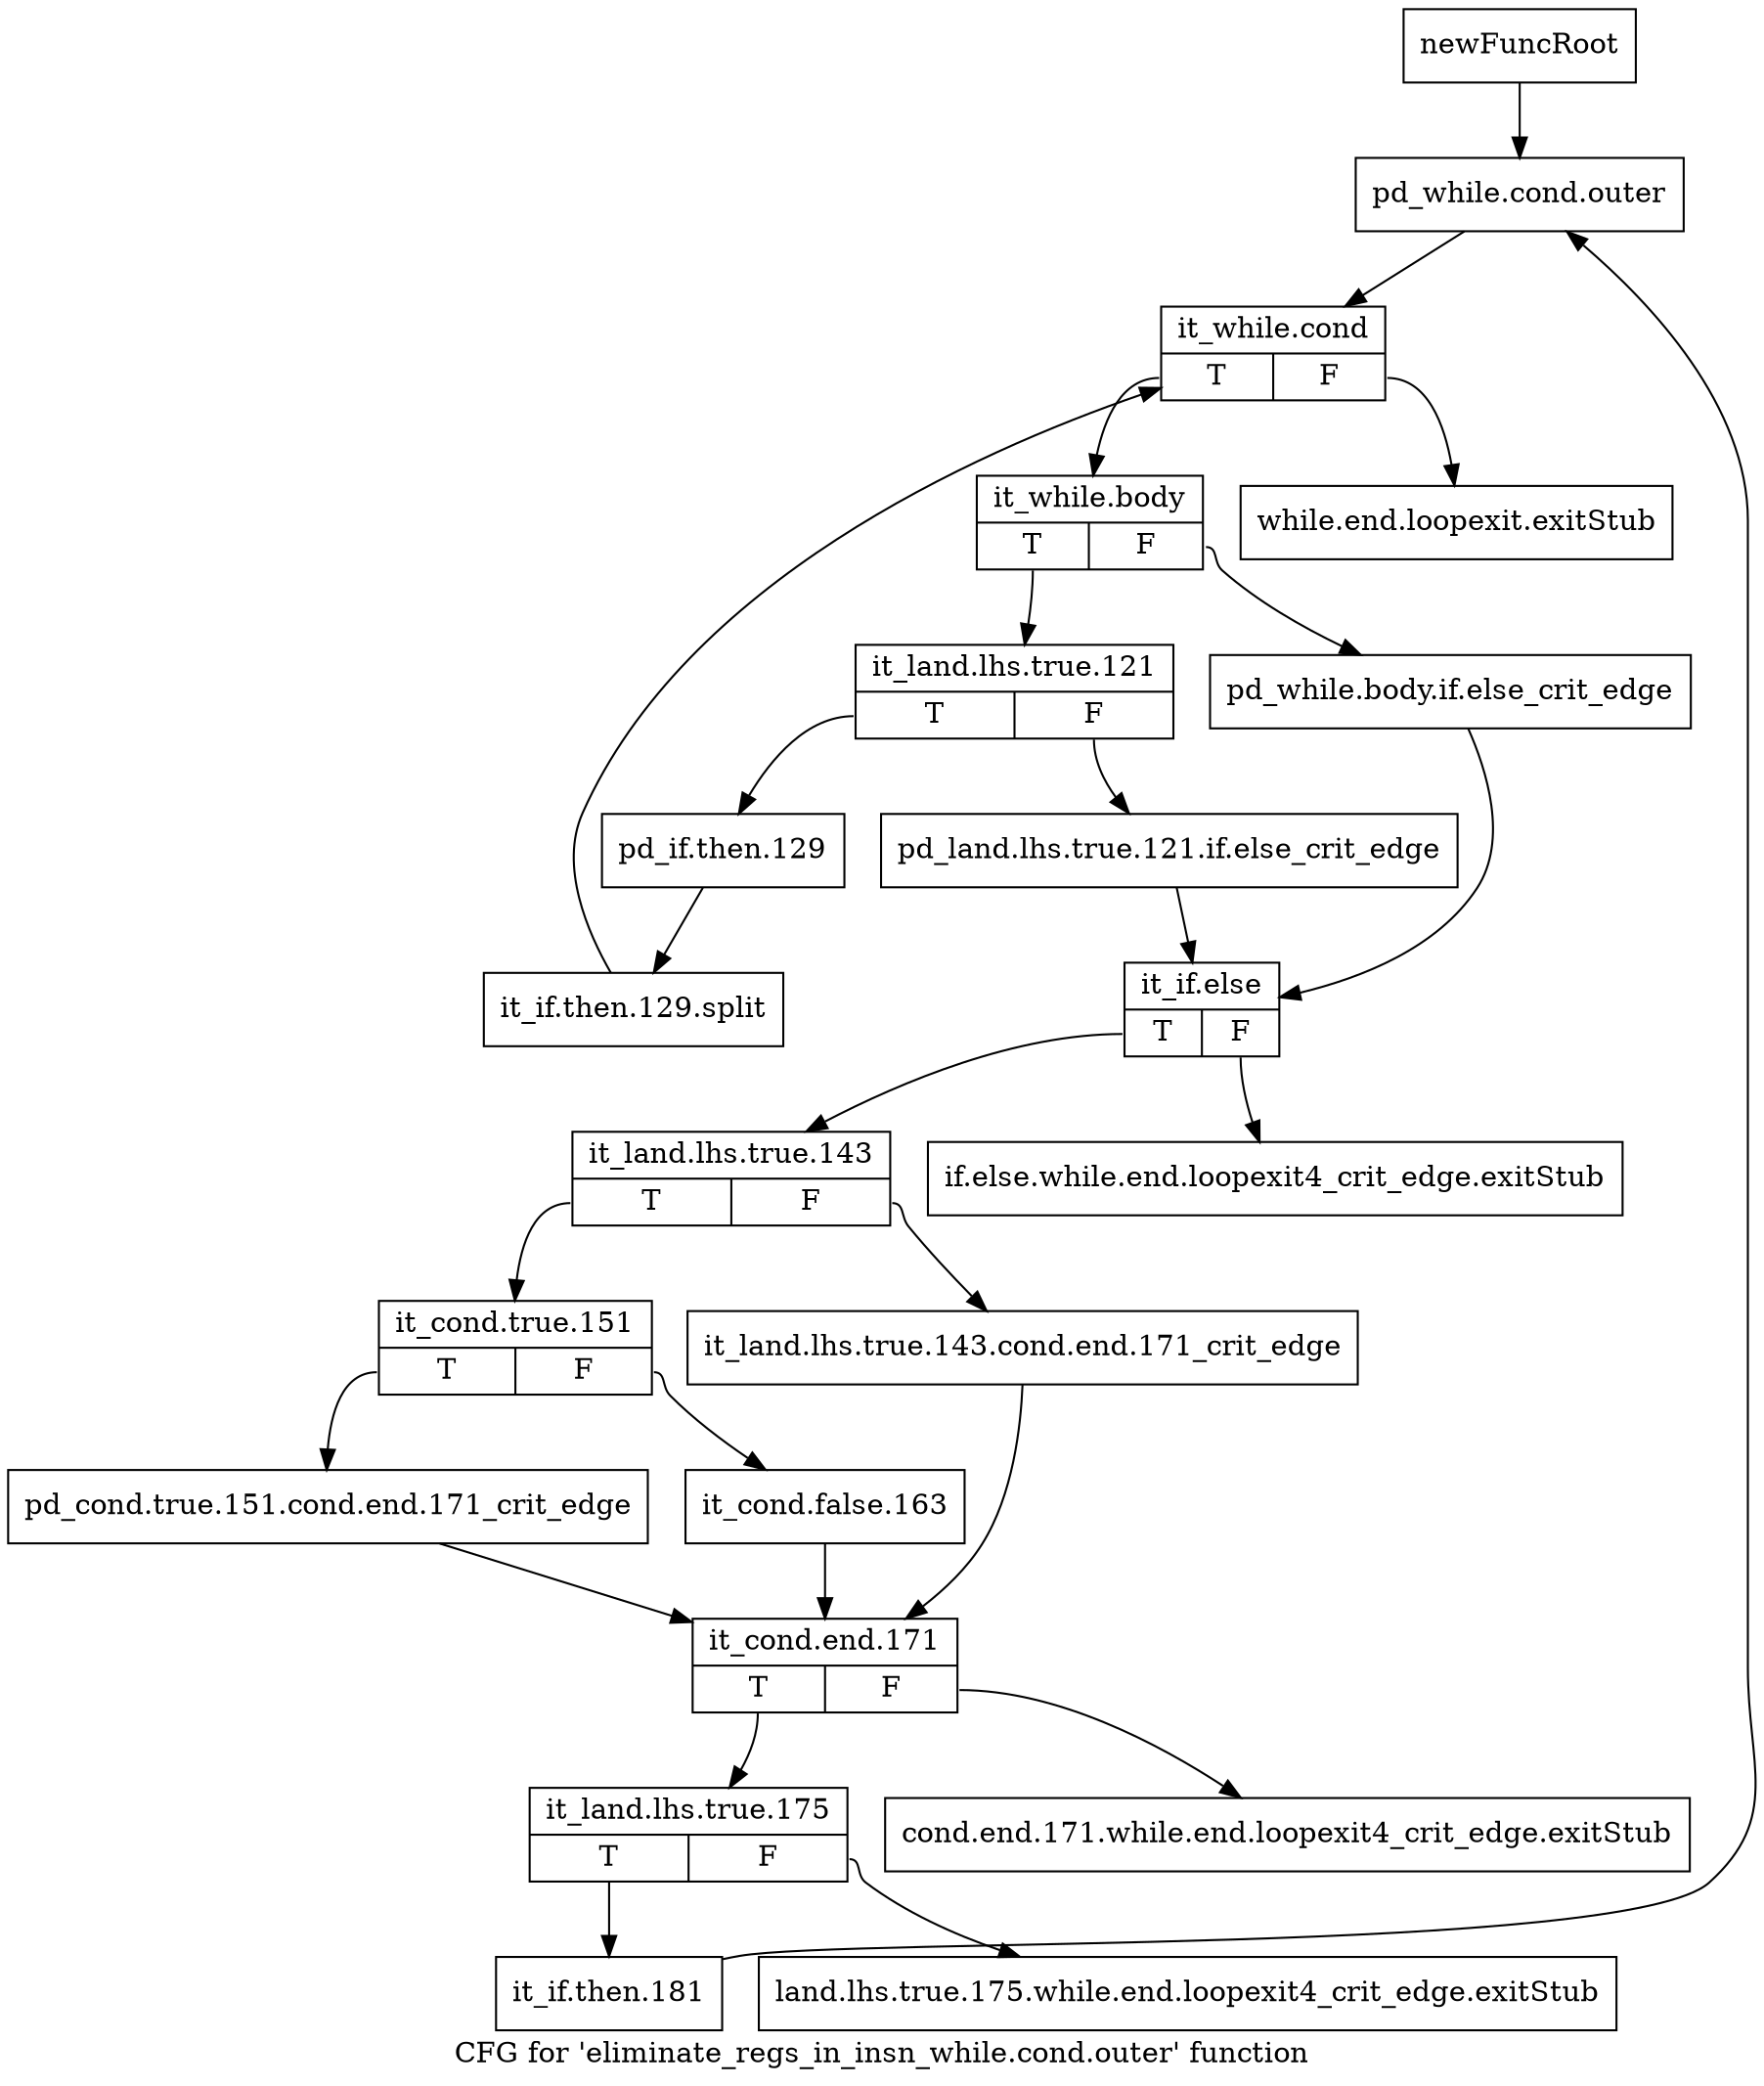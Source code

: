 digraph "CFG for 'eliminate_regs_in_insn_while.cond.outer' function" {
	label="CFG for 'eliminate_regs_in_insn_while.cond.outer' function";

	Node0xbea8be0 [shape=record,label="{newFuncRoot}"];
	Node0xbea8be0 -> Node0xbea8d70;
	Node0xbea8c30 [shape=record,label="{while.end.loopexit.exitStub}"];
	Node0xbea8c80 [shape=record,label="{if.else.while.end.loopexit4_crit_edge.exitStub}"];
	Node0xbea8cd0 [shape=record,label="{cond.end.171.while.end.loopexit4_crit_edge.exitStub}"];
	Node0xbea8d20 [shape=record,label="{land.lhs.true.175.while.end.loopexit4_crit_edge.exitStub}"];
	Node0xbea8d70 [shape=record,label="{pd_while.cond.outer}"];
	Node0xbea8d70 -> Node0xbea8dc0;
	Node0xbea8dc0 [shape=record,label="{it_while.cond|{<s0>T|<s1>F}}"];
	Node0xbea8dc0:s0 -> Node0xbea9f90;
	Node0xbea8dc0:s1 -> Node0xbea8c30;
	Node0xbea9f90 [shape=record,label="{it_while.body|{<s0>T|<s1>F}}"];
	Node0xbea9f90:s0 -> Node0xbeaa030;
	Node0xbea9f90:s1 -> Node0xbea9fe0;
	Node0xbea9fe0 [shape=record,label="{pd_while.body.if.else_crit_edge}"];
	Node0xbea9fe0 -> Node0xbeaa0d0;
	Node0xbeaa030 [shape=record,label="{it_land.lhs.true.121|{<s0>T|<s1>F}}"];
	Node0xbeaa030:s0 -> Node0xbeaa3a0;
	Node0xbeaa030:s1 -> Node0xbeaa080;
	Node0xbeaa080 [shape=record,label="{pd_land.lhs.true.121.if.else_crit_edge}"];
	Node0xbeaa080 -> Node0xbeaa0d0;
	Node0xbeaa0d0 [shape=record,label="{it_if.else|{<s0>T|<s1>F}}"];
	Node0xbeaa0d0:s0 -> Node0xbeaa120;
	Node0xbeaa0d0:s1 -> Node0xbea8c80;
	Node0xbeaa120 [shape=record,label="{it_land.lhs.true.143|{<s0>T|<s1>F}}"];
	Node0xbeaa120:s0 -> Node0xbeaa1c0;
	Node0xbeaa120:s1 -> Node0xbeaa170;
	Node0xbeaa170 [shape=record,label="{it_land.lhs.true.143.cond.end.171_crit_edge}"];
	Node0xbeaa170 -> Node0xbeaa2b0;
	Node0xbeaa1c0 [shape=record,label="{it_cond.true.151|{<s0>T|<s1>F}}"];
	Node0xbeaa1c0:s0 -> Node0xbeaa260;
	Node0xbeaa1c0:s1 -> Node0xbeaa210;
	Node0xbeaa210 [shape=record,label="{it_cond.false.163}"];
	Node0xbeaa210 -> Node0xbeaa2b0;
	Node0xbeaa260 [shape=record,label="{pd_cond.true.151.cond.end.171_crit_edge}"];
	Node0xbeaa260 -> Node0xbeaa2b0;
	Node0xbeaa2b0 [shape=record,label="{it_cond.end.171|{<s0>T|<s1>F}}"];
	Node0xbeaa2b0:s0 -> Node0xbeaa300;
	Node0xbeaa2b0:s1 -> Node0xbea8cd0;
	Node0xbeaa300 [shape=record,label="{it_land.lhs.true.175|{<s0>T|<s1>F}}"];
	Node0xbeaa300:s0 -> Node0xbeaa350;
	Node0xbeaa300:s1 -> Node0xbea8d20;
	Node0xbeaa350 [shape=record,label="{it_if.then.181}"];
	Node0xbeaa350 -> Node0xbea8d70;
	Node0xbeaa3a0 [shape=record,label="{pd_if.then.129}"];
	Node0xbeaa3a0 -> Node0xfb35410;
	Node0xfb35410 [shape=record,label="{it_if.then.129.split}"];
	Node0xfb35410 -> Node0xbea8dc0;
}
